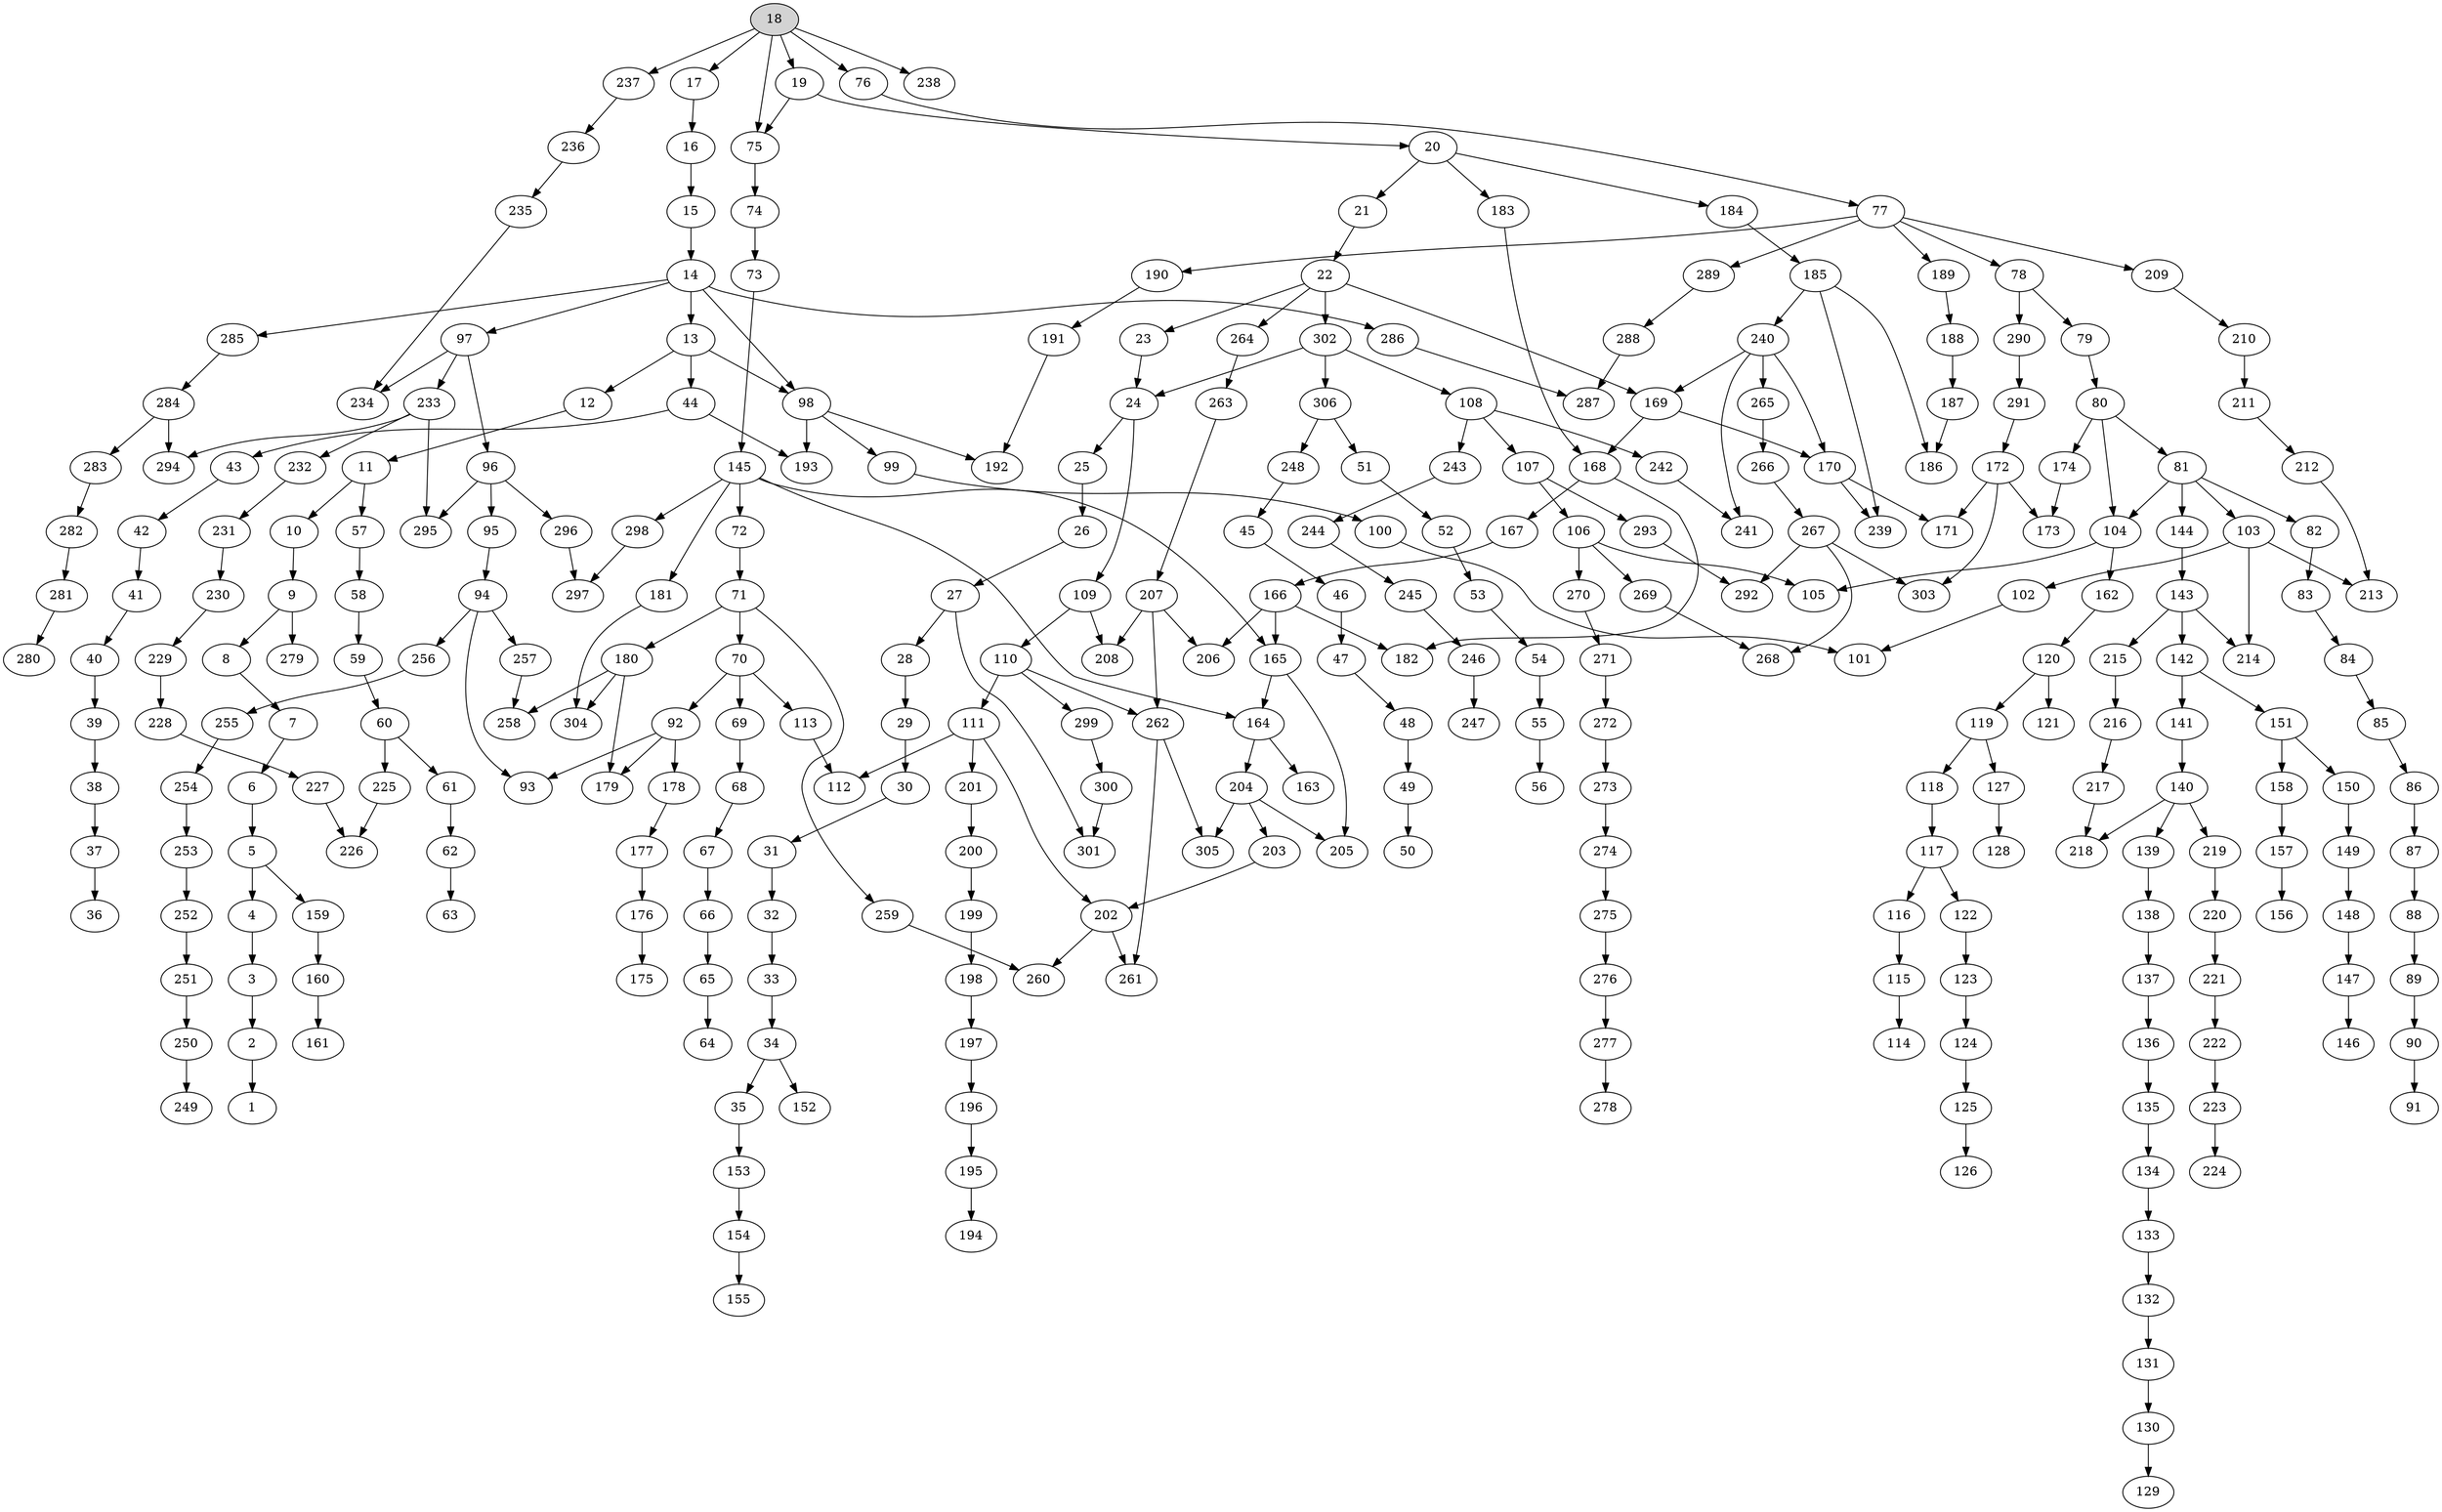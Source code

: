 digraph G {
    // Only source node (node 18) is highlighted in light grey.
    "18" [fillcolor=lightgrey, style=filled];

    "2" -> "1";
    "3" -> "2";
    "4" -> "3";
    "5" -> "4";
    "5" -> "159";
    "6" -> "5";
    "7" -> "6";
    "8" -> "7";
    "9" -> "8";
    "9" -> "279";
    "10" -> "9";
    "11" -> "10";
    "11" -> "57";
    "12" -> "11";
    "13" -> "12";
    "13" -> "44";
    "13" -> "98";
    "14" -> "13";
    "14" -> "97";
    "14" -> "98";
    "14" -> "285";
    "14" -> "286";
    "15" -> "14";
    "16" -> "15";
    "17" -> "16";
    "18" -> "17";
    "18" -> "19";
    "18" -> "75";
    "18" -> "76";
    "18" -> "237";
    "18" -> "238";
    "19" -> "20";
    "19" -> "75";
    "20" -> "21";
    "20" -> "183";
    "20" -> "184";
    "21" -> "22";
    "22" -> "23";
    "22" -> "169";
    "22" -> "264";
    "22" -> "302";
    "23" -> "24";
    "24" -> "25";
    "24" -> "109";
    "25" -> "26";
    "26" -> "27";
    "27" -> "28";
    "27" -> "301";
    "28" -> "29";
    "29" -> "30";
    "30" -> "31";
    "31" -> "32";
    "32" -> "33";
    "33" -> "34";
    "34" -> "35";
    "34" -> "152";
    "35" -> "153";
    "37" -> "36";
    "38" -> "37";
    "39" -> "38";
    "40" -> "39";
    "41" -> "40";
    "42" -> "41";
    "43" -> "42";
    "44" -> "43";
    "44" -> "193";
    "45" -> "46";
    "46" -> "47";
    "47" -> "48";
    "48" -> "49";
    "49" -> "50";
    "51" -> "52";
    "52" -> "53";
    "53" -> "54";
    "54" -> "55";
    "55" -> "56";
    "57" -> "58";
    "58" -> "59";
    "59" -> "60";
    "60" -> "61";
    "60" -> "225";
    "61" -> "62";
    "62" -> "63";
    "65" -> "64";
    "66" -> "65";
    "67" -> "66";
    "68" -> "67";
    "69" -> "68";
    "70" -> "69";
    "70" -> "92";
    "70" -> "113";
    "71" -> "70";
    "71" -> "180";
    "71" -> "259";
    "72" -> "71";
    "73" -> "145";
    "74" -> "73";
    "75" -> "74";
    "76" -> "77";
    "77" -> "78";
    "77" -> "189";
    "77" -> "190";
    "77" -> "209";
    "77" -> "289";
    "78" -> "79";
    "78" -> "290";
    "79" -> "80";
    "80" -> "81";
    "80" -> "104";
    "80" -> "174";
    "81" -> "82";
    "81" -> "103";
    "81" -> "104";
    "81" -> "144";
    "82" -> "83";
    "83" -> "84";
    "84" -> "85";
    "85" -> "86";
    "86" -> "87";
    "87" -> "88";
    "88" -> "89";
    "89" -> "90";
    "90" -> "91";
    "92" -> "93";
    "92" -> "178";
    "92" -> "179";
    "94" -> "93";
    "94" -> "256";
    "94" -> "257";
    "95" -> "94";
    "96" -> "95";
    "96" -> "295";
    "96" -> "296";
    "97" -> "96";
    "97" -> "233";
    "97" -> "234";
    "98" -> "99";
    "98" -> "192";
    "98" -> "193";
    "99" -> "100";
    "100" -> "101";
    "102" -> "101";
    "103" -> "102";
    "103" -> "213";
    "103" -> "214";
    "104" -> "105";
    "104" -> "162";
    "106" -> "105";
    "106" -> "269";
    "106" -> "270";
    "107" -> "106";
    "107" -> "293";
    "108" -> "107";
    "108" -> "242";
    "108" -> "243";
    "109" -> "110";
    "109" -> "208";
    "110" -> "111";
    "110" -> "262";
    "110" -> "299";
    "111" -> "112";
    "111" -> "201";
    "111" -> "202";
    "113" -> "112";
    "115" -> "114";
    "116" -> "115";
    "117" -> "116";
    "117" -> "122";
    "118" -> "117";
    "119" -> "118";
    "119" -> "127";
    "120" -> "119";
    "120" -> "121";
    "122" -> "123";
    "123" -> "124";
    "124" -> "125";
    "125" -> "126";
    "127" -> "128";
    "130" -> "129";
    "131" -> "130";
    "132" -> "131";
    "133" -> "132";
    "134" -> "133";
    "135" -> "134";
    "136" -> "135";
    "137" -> "136";
    "138" -> "137";
    "139" -> "138";
    "140" -> "139";
    "140" -> "218";
    "140" -> "219";
    "141" -> "140";
    "142" -> "141";
    "142" -> "151";
    "143" -> "142";
    "143" -> "214";
    "143" -> "215";
    "144" -> "143";
    "145" -> "72";
    "145" -> "164";
    "145" -> "165";
    "145" -> "181";
    "145" -> "298";
    "147" -> "146";
    "148" -> "147";
    "149" -> "148";
    "150" -> "149";
    "151" -> "150";
    "151" -> "158";
    "153" -> "154";
    "154" -> "155";
    "157" -> "156";
    "158" -> "157";
    "159" -> "160";
    "160" -> "161";
    "162" -> "120";
    "164" -> "163";
    "164" -> "204";
    "165" -> "164";
    "165" -> "205";
    "166" -> "165";
    "166" -> "182";
    "166" -> "206";
    "167" -> "166";
    "168" -> "167";
    "168" -> "182";
    "169" -> "168";
    "169" -> "170";
    "170" -> "171";
    "170" -> "239";
    "172" -> "171";
    "172" -> "173";
    "172" -> "303";
    "174" -> "173";
    "176" -> "175";
    "177" -> "176";
    "178" -> "177";
    "180" -> "179";
    "180" -> "258";
    "180" -> "304";
    "181" -> "304";
    "183" -> "168";
    "184" -> "185";
    "185" -> "186";
    "185" -> "239";
    "185" -> "240";
    "187" -> "186";
    "188" -> "187";
    "189" -> "188";
    "190" -> "191";
    "191" -> "192";
    "195" -> "194";
    "196" -> "195";
    "197" -> "196";
    "198" -> "197";
    "199" -> "198";
    "200" -> "199";
    "201" -> "200";
    "202" -> "260";
    "202" -> "261";
    "203" -> "202";
    "204" -> "203";
    "204" -> "205";
    "204" -> "305";
    "207" -> "206";
    "207" -> "208";
    "207" -> "262";
    "209" -> "210";
    "210" -> "211";
    "211" -> "212";
    "212" -> "213";
    "215" -> "216";
    "216" -> "217";
    "217" -> "218";
    "219" -> "220";
    "220" -> "221";
    "221" -> "222";
    "222" -> "223";
    "223" -> "224";
    "225" -> "226";
    "227" -> "226";
    "228" -> "227";
    "229" -> "228";
    "230" -> "229";
    "231" -> "230";
    "232" -> "231";
    "233" -> "232";
    "233" -> "294";
    "233" -> "295";
    "235" -> "234";
    "236" -> "235";
    "237" -> "236";
    "240" -> "169";
    "240" -> "170";
    "240" -> "241";
    "240" -> "265";
    "242" -> "241";
    "243" -> "244";
    "244" -> "245";
    "245" -> "246";
    "246" -> "247";
    "248" -> "45";
    "250" -> "249";
    "251" -> "250";
    "252" -> "251";
    "253" -> "252";
    "254" -> "253";
    "255" -> "254";
    "256" -> "255";
    "257" -> "258";
    "259" -> "260";
    "262" -> "261";
    "262" -> "305";
    "263" -> "207";
    "264" -> "263";
    "265" -> "266";
    "266" -> "267";
    "267" -> "268";
    "267" -> "292";
    "267" -> "303";
    "269" -> "268";
    "270" -> "271";
    "271" -> "272";
    "272" -> "273";
    "273" -> "274";
    "274" -> "275";
    "275" -> "276";
    "276" -> "277";
    "277" -> "278";
    "281" -> "280";
    "282" -> "281";
    "283" -> "282";
    "284" -> "283";
    "284" -> "294";
    "285" -> "284";
    "286" -> "287";
    "288" -> "287";
    "289" -> "288";
    "290" -> "291";
    "291" -> "172";
    "293" -> "292";
    "296" -> "297";
    "298" -> "297";
    "299" -> "300";
    "300" -> "301";
    "302" -> "24";
    "302" -> "108";
    "302" -> "306";
    "306" -> "51";
    "306" -> "248";
}
